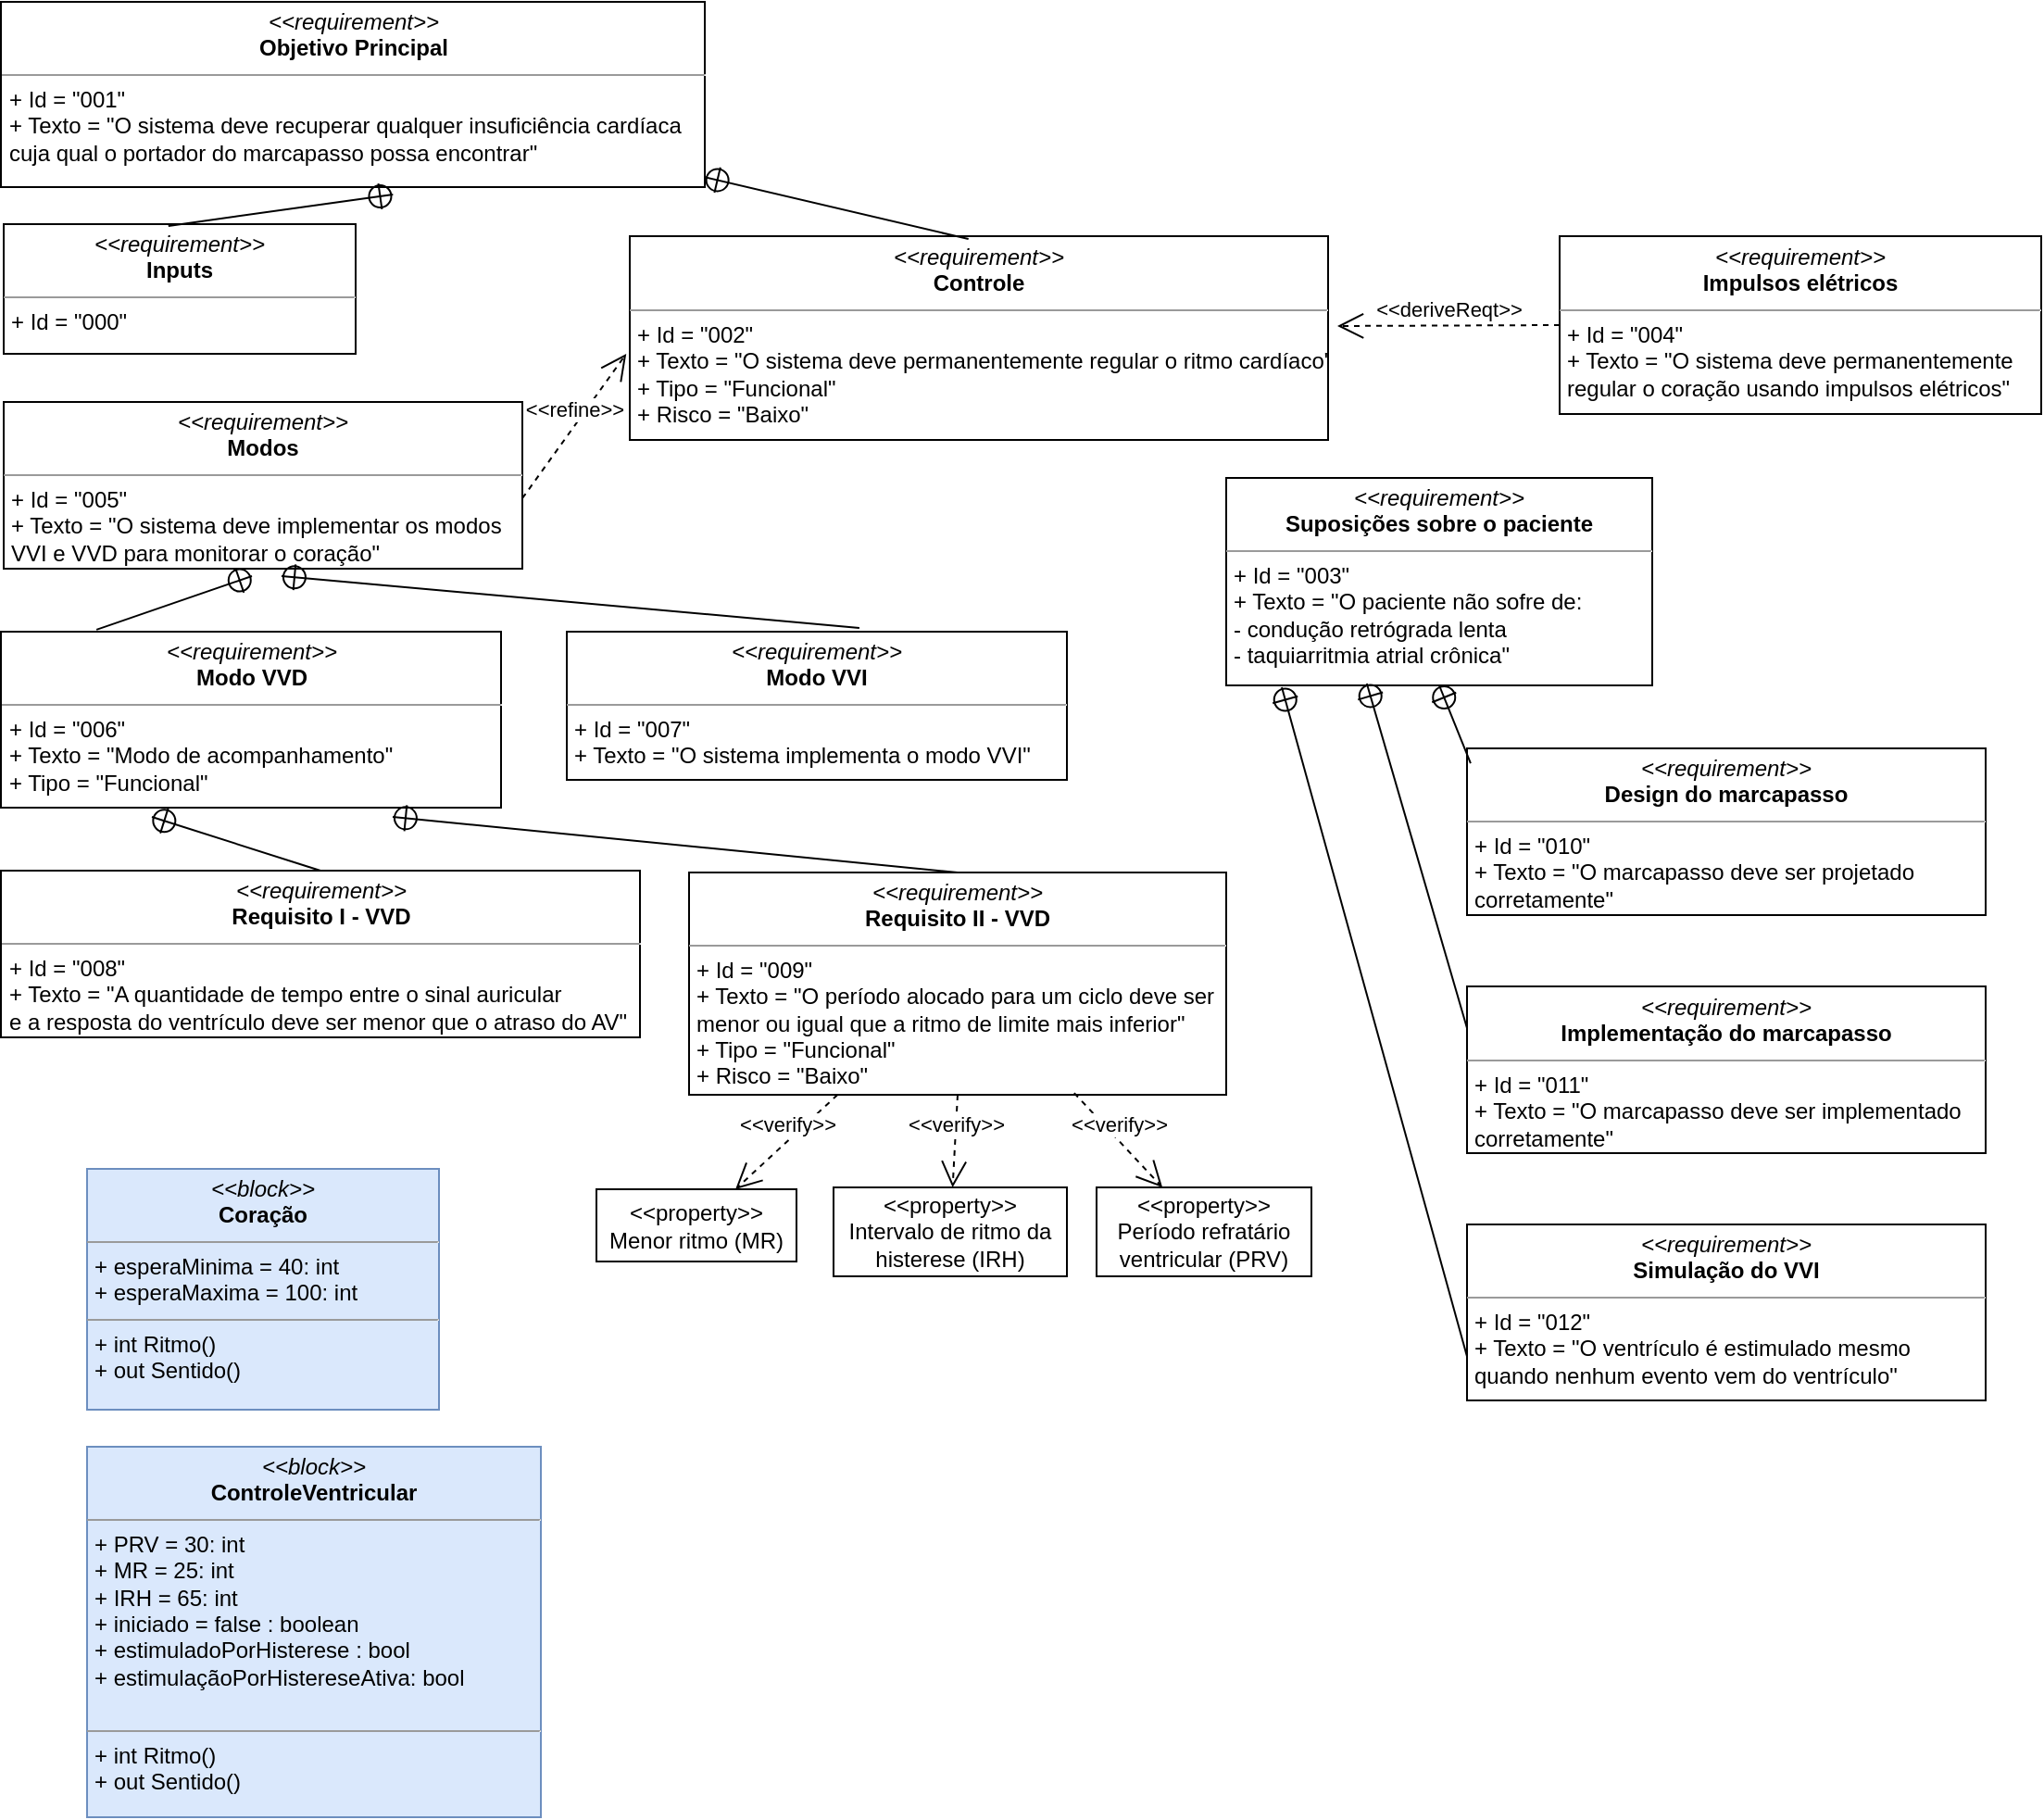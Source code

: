 <mxfile pages="1" version="11.2.5" type="google"><diagram id="b7WbjUVlmJThSf0i83Iy" name="Page-1"><mxGraphModel dx="1826" dy="799" grid="1" gridSize="10" guides="1" tooltips="1" connect="1" arrows="1" fold="1" page="1" pageScale="1" pageWidth="1169" pageHeight="827" math="0" shadow="0"><root><mxCell id="0"/><mxCell id="1" parent="0"/><mxCell id="lcYut5htCa5dopJex5zq-3" value="&lt;p style=&quot;margin: 0px ; margin-top: 4px ; text-align: center&quot;&gt;&lt;i&gt;&amp;lt;&amp;lt;requirement&amp;gt;&amp;gt;&lt;/i&gt;&lt;br&gt;&lt;b&gt;Objetivo Principal&lt;/b&gt;&lt;/p&gt;&lt;hr size=&quot;1&quot;&gt;&lt;p style=&quot;margin: 0px ; margin-left: 4px&quot;&gt;+ Id = &quot;001&quot;&lt;br&gt;+ Texto = &quot;O sistema deve recuperar qualquer insuficiência cardíaca&amp;nbsp;&lt;/p&gt;&lt;p style=&quot;margin: 0px ; margin-left: 4px&quot;&gt;cuja qual o portador do marcapasso possa encontrar&quot;&lt;/p&gt;" style="verticalAlign=top;align=left;overflow=fill;fontSize=12;fontFamily=Helvetica;html=1;" parent="1" vertex="1"><mxGeometry x="8.5" y="10" width="380" height="100" as="geometry"/></mxCell><mxCell id="lcYut5htCa5dopJex5zq-4" value="&lt;p style=&quot;margin: 0px ; margin-top: 4px ; text-align: center&quot;&gt;&lt;i&gt;&amp;lt;&amp;lt;requirement&amp;gt;&amp;gt;&lt;/i&gt;&lt;br&gt;&lt;b&gt;Inputs&lt;/b&gt;&lt;/p&gt;&lt;hr size=&quot;1&quot;&gt;&lt;p style=&quot;margin: 0px ; margin-left: 4px&quot;&gt;+ Id = &quot;000&quot;&lt;br&gt;&lt;br&gt;&lt;/p&gt;" style="verticalAlign=top;align=left;overflow=fill;fontSize=12;fontFamily=Helvetica;html=1;" parent="1" vertex="1"><mxGeometry x="10" y="130" width="190" height="70" as="geometry"/></mxCell><mxCell id="lcYut5htCa5dopJex5zq-5" value="&lt;p style=&quot;margin: 0px ; margin-top: 4px ; text-align: center&quot;&gt;&lt;i&gt;&amp;lt;&amp;lt;requirement&amp;gt;&amp;gt;&lt;/i&gt;&lt;br&gt;&lt;b&gt;Controle&lt;/b&gt;&lt;/p&gt;&lt;hr size=&quot;1&quot;&gt;&lt;p style=&quot;margin: 0px ; margin-left: 4px&quot;&gt;+ Id = &quot;002&quot;&lt;br&gt;+ Texto = &quot;O sistema deve permanentemente regular o ritmo cardíaco&lt;span&gt;&quot;&lt;/span&gt;&lt;/p&gt;&lt;p style=&quot;margin: 0px ; margin-left: 4px&quot;&gt;+ Tipo = &quot;Funcional&quot;&lt;/p&gt;&lt;p style=&quot;margin: 0px ; margin-left: 4px&quot;&gt;+ Risco = &quot;Baixo&quot;&lt;/p&gt;" style="verticalAlign=top;align=left;overflow=fill;fontSize=12;fontFamily=Helvetica;html=1;flipV=1;flipH=1;direction=west;" parent="1" vertex="1"><mxGeometry x="348" y="136.5" width="377" height="110" as="geometry"/></mxCell><mxCell id="lcYut5htCa5dopJex5zq-6" value="&lt;p style=&quot;margin: 0px ; margin-top: 4px ; text-align: center&quot;&gt;&lt;i&gt;&amp;lt;&amp;lt;requirement&amp;gt;&amp;gt;&lt;/i&gt;&lt;br&gt;&lt;b&gt;Suposições sobre o paciente&lt;/b&gt;&lt;/p&gt;&lt;hr size=&quot;1&quot;&gt;&lt;p style=&quot;margin: 0px ; margin-left: 4px&quot;&gt;+ Id = &quot;003&quot;&lt;br&gt;+ Texto = &quot;O paciente não sofre de:&lt;/p&gt;&lt;p style=&quot;margin: 0px ; margin-left: 4px&quot;&gt;&lt;span&gt;- condução retrógrada lenta&lt;/span&gt;&lt;/p&gt;&lt;p style=&quot;margin: 0px ; margin-left: 4px&quot;&gt;&lt;span&gt;- taquiarritmia atrial crônica&lt;/span&gt;&lt;span&gt;&quot;&lt;/span&gt;&lt;/p&gt;&lt;p style=&quot;margin: 0px ; margin-left: 4px&quot;&gt;&lt;br&gt;&lt;/p&gt;" style="verticalAlign=top;align=left;overflow=fill;fontSize=12;fontFamily=Helvetica;html=1;flipV=1;flipH=1;direction=west;" parent="1" vertex="1"><mxGeometry x="670" y="267" width="230" height="112" as="geometry"/></mxCell><mxCell id="lcYut5htCa5dopJex5zq-7" value="&lt;p style=&quot;margin: 0px ; margin-top: 4px ; text-align: center&quot;&gt;&lt;i&gt;&amp;lt;&amp;lt;requirement&amp;gt;&amp;gt;&lt;/i&gt;&lt;br&gt;&lt;b&gt;Impulsos elétricos&lt;/b&gt;&lt;/p&gt;&lt;hr size=&quot;1&quot;&gt;&lt;p style=&quot;margin: 0px ; margin-left: 4px&quot;&gt;+ Id = &quot;004&quot;&lt;br&gt;+ Texto = &quot;O sistema deve permanentemente&lt;/p&gt;&lt;p style=&quot;margin: 0px ; margin-left: 4px&quot;&gt;&lt;span&gt;regular o coração usando impulsos elétricos&quot;&lt;/span&gt;&lt;/p&gt;&lt;p style=&quot;margin: 0px ; margin-left: 4px&quot;&gt;&lt;br&gt;&lt;/p&gt;" style="verticalAlign=top;align=left;overflow=fill;fontSize=12;fontFamily=Helvetica;html=1;flipV=1;flipH=1;direction=west;" parent="1" vertex="1"><mxGeometry x="850" y="136.5" width="260" height="96" as="geometry"/></mxCell><mxCell id="lcYut5htCa5dopJex5zq-8" value="&lt;p style=&quot;margin: 0px ; margin-top: 4px ; text-align: center&quot;&gt;&lt;i&gt;&amp;lt;&amp;lt;requirement&amp;gt;&amp;gt;&lt;/i&gt;&lt;br&gt;&lt;b&gt;Modos&lt;/b&gt;&lt;/p&gt;&lt;hr size=&quot;1&quot;&gt;&lt;p style=&quot;margin: 0px ; margin-left: 4px&quot;&gt;+ Id = &quot;005&quot;&lt;br&gt;+ Texto = &quot;O sistema deve implementar os modos&amp;nbsp;&lt;/p&gt;&lt;p style=&quot;margin: 0px ; margin-left: 4px&quot;&gt;VVI e VVD para monitorar o coração&lt;span&gt;&quot;&lt;/span&gt;&lt;/p&gt;&lt;p style=&quot;margin: 0px ; margin-left: 4px&quot;&gt;&lt;br&gt;&lt;/p&gt;" style="verticalAlign=top;align=left;overflow=fill;fontSize=12;fontFamily=Helvetica;html=1;flipV=1;flipH=1;direction=west;" parent="1" vertex="1"><mxGeometry x="10" y="226" width="280" height="90" as="geometry"/></mxCell><mxCell id="lcYut5htCa5dopJex5zq-9" value="&lt;p style=&quot;margin: 0px ; margin-top: 4px ; text-align: center&quot;&gt;&lt;i&gt;&amp;lt;&amp;lt;requirement&amp;gt;&amp;gt;&lt;/i&gt;&lt;br&gt;&lt;b&gt;Design do marcapasso&lt;/b&gt;&lt;/p&gt;&lt;hr size=&quot;1&quot;&gt;&lt;p style=&quot;margin: 0px ; margin-left: 4px&quot;&gt;+ Id = &quot;010&quot;&lt;br&gt;+ Texto = &quot;O marcapasso deve ser projetado&amp;nbsp;&lt;/p&gt;&lt;p style=&quot;margin: 0px ; margin-left: 4px&quot;&gt;corretamente&lt;span&gt;&quot;&lt;/span&gt;&lt;/p&gt;&lt;p style=&quot;margin: 0px ; margin-left: 4px&quot;&gt;&lt;br&gt;&lt;/p&gt;" style="verticalAlign=top;align=left;overflow=fill;fontSize=12;fontFamily=Helvetica;html=1;flipV=1;flipH=1;direction=west;" parent="1" vertex="1"><mxGeometry x="800" y="413" width="280" height="90" as="geometry"/></mxCell><mxCell id="lcYut5htCa5dopJex5zq-10" value="&lt;p style=&quot;margin: 0px ; margin-top: 4px ; text-align: center&quot;&gt;&lt;i&gt;&amp;lt;&amp;lt;requirement&amp;gt;&amp;gt;&lt;/i&gt;&lt;br&gt;&lt;b&gt;Implementação do marcapasso&lt;/b&gt;&lt;/p&gt;&lt;hr size=&quot;1&quot;&gt;&lt;p style=&quot;margin: 0px ; margin-left: 4px&quot;&gt;+ Id = &quot;011&quot;&lt;br&gt;+ Texto = &quot;O marcapasso deve ser implementado&lt;/p&gt;&lt;p style=&quot;margin: 0px ; margin-left: 4px&quot;&gt;corretamente&lt;span&gt;&quot;&lt;/span&gt;&lt;/p&gt;&lt;p style=&quot;margin: 0px ; margin-left: 4px&quot;&gt;&lt;br&gt;&lt;/p&gt;" style="verticalAlign=top;align=left;overflow=fill;fontSize=12;fontFamily=Helvetica;html=1;flipV=1;flipH=1;direction=west;" parent="1" vertex="1"><mxGeometry x="800" y="541.5" width="280" height="90" as="geometry"/></mxCell><mxCell id="lcYut5htCa5dopJex5zq-11" value="&lt;p style=&quot;margin: 0px ; margin-top: 4px ; text-align: center&quot;&gt;&lt;i&gt;&amp;lt;&amp;lt;requirement&amp;gt;&amp;gt;&lt;/i&gt;&lt;br&gt;&lt;b&gt;Simulação do VVI&lt;/b&gt;&lt;/p&gt;&lt;hr size=&quot;1&quot;&gt;&lt;p style=&quot;margin: 0px ; margin-left: 4px&quot;&gt;+ Id = &quot;012&quot;&lt;br&gt;+ Texto = &quot;O ventrículo é estimulado mesmo&lt;/p&gt;&lt;p style=&quot;margin: 0px ; margin-left: 4px&quot;&gt;quando nenhum evento vem do ventrículo&quot;&lt;/p&gt;&lt;p style=&quot;margin: 0px ; margin-left: 4px&quot;&gt;&lt;br&gt;&lt;/p&gt;" style="verticalAlign=top;align=left;overflow=fill;fontSize=12;fontFamily=Helvetica;html=1;flipV=1;flipH=1;direction=west;" parent="1" vertex="1"><mxGeometry x="800" y="670" width="280" height="95" as="geometry"/></mxCell><mxCell id="lcYut5htCa5dopJex5zq-12" value="&lt;p style=&quot;margin: 0px ; margin-top: 4px ; text-align: center&quot;&gt;&lt;i&gt;&amp;lt;&amp;lt;requirement&amp;gt;&amp;gt;&lt;/i&gt;&lt;br&gt;&lt;b&gt;Modo VVI&lt;/b&gt;&lt;/p&gt;&lt;hr size=&quot;1&quot;&gt;&lt;p style=&quot;margin: 0px ; margin-left: 4px&quot;&gt;+ Id = &quot;007&quot;&lt;br&gt;+ Texto = &quot;O sistema implementa o modo VVI&lt;span&gt;&quot;&lt;/span&gt;&lt;/p&gt;&lt;p style=&quot;margin: 0px ; margin-left: 4px&quot;&gt;&lt;br&gt;&lt;/p&gt;" style="verticalAlign=top;align=left;overflow=fill;fontSize=12;fontFamily=Helvetica;html=1;flipV=1;flipH=1;direction=west;" parent="1" vertex="1"><mxGeometry x="314" y="350" width="270" height="80" as="geometry"/></mxCell><mxCell id="lcYut5htCa5dopJex5zq-13" value="&lt;p style=&quot;margin: 0px ; margin-top: 4px ; text-align: center&quot;&gt;&lt;i&gt;&amp;lt;&amp;lt;requirement&amp;gt;&amp;gt;&lt;/i&gt;&lt;br&gt;&lt;b&gt;Modo VVD&lt;/b&gt;&lt;/p&gt;&lt;hr size=&quot;1&quot;&gt;&lt;p style=&quot;margin: 0px ; margin-left: 4px&quot;&gt;+ Id = &quot;006&quot;&lt;br&gt;+ Texto = &quot;Modo de acompanhamento&lt;span&gt;&quot;&lt;/span&gt;&lt;/p&gt;&lt;p style=&quot;margin: 0px ; margin-left: 4px&quot;&gt;&lt;span&gt;+ Tipo = &quot;Funcional&quot;&lt;/span&gt;&lt;/p&gt;&lt;p style=&quot;margin: 0px ; margin-left: 4px&quot;&gt;&lt;span&gt;&lt;br&gt;&lt;/span&gt;&lt;/p&gt;&lt;p style=&quot;margin: 0px ; margin-left: 4px&quot;&gt;&lt;br&gt;&lt;/p&gt;" style="verticalAlign=top;align=left;overflow=fill;fontSize=12;fontFamily=Helvetica;html=1;flipV=1;flipH=1;direction=west;" parent="1" vertex="1"><mxGeometry x="8.5" y="350" width="270" height="95" as="geometry"/></mxCell><mxCell id="lcYut5htCa5dopJex5zq-14" value="&lt;p style=&quot;margin: 0px ; margin-top: 4px ; text-align: center&quot;&gt;&lt;i&gt;&amp;lt;&amp;lt;requirement&amp;gt;&amp;gt;&lt;/i&gt;&lt;br&gt;&lt;b&gt;Requisito I - VVD&lt;/b&gt;&lt;/p&gt;&lt;hr size=&quot;1&quot;&gt;&lt;p style=&quot;margin: 0px ; margin-left: 4px&quot;&gt;+ Id = &quot;008&quot;&lt;br&gt;+ Texto = &quot;A quantidade de tempo entre o sinal auricular&lt;/p&gt;&lt;p style=&quot;margin: 0px ; margin-left: 4px&quot;&gt;&lt;span&gt;e a resposta do ventrículo deve ser menor que o atraso do AV&quot;&lt;/span&gt;&lt;/p&gt;&lt;p style=&quot;margin: 0px ; margin-left: 4px&quot;&gt;&lt;br&gt;&lt;/p&gt;" style="verticalAlign=top;align=left;overflow=fill;fontSize=12;fontFamily=Helvetica;html=1;flipV=1;flipH=1;direction=west;" parent="1" vertex="1"><mxGeometry x="8.5" y="479" width="345" height="90" as="geometry"/></mxCell><mxCell id="lcYut5htCa5dopJex5zq-15" value="&lt;p style=&quot;margin: 0px ; margin-top: 4px ; text-align: center&quot;&gt;&lt;i&gt;&amp;lt;&amp;lt;requirement&amp;gt;&amp;gt;&lt;/i&gt;&lt;br&gt;&lt;b&gt;Requisito II - VVD&lt;/b&gt;&lt;/p&gt;&lt;hr size=&quot;1&quot;&gt;&lt;p style=&quot;margin: 0px ; margin-left: 4px&quot;&gt;+ Id = &quot;009&quot;&lt;br&gt;+ Texto = &quot;O período alocado para um ciclo deve ser&amp;nbsp;&lt;/p&gt;&lt;p style=&quot;margin: 0px ; margin-left: 4px&quot;&gt;menor ou igual que a ritmo de limite mais inferior&lt;span&gt;&quot;&lt;/span&gt;&lt;/p&gt;&lt;p style=&quot;margin: 0px ; margin-left: 4px&quot;&gt;+ Tipo = &quot;Funcional&quot;&lt;/p&gt;&lt;p style=&quot;margin: 0px ; margin-left: 4px&quot;&gt;+ Risco = &quot;Baixo&quot;&lt;/p&gt;&lt;p style=&quot;margin: 0px ; margin-left: 4px&quot;&gt;&lt;br&gt;&lt;/p&gt;" style="verticalAlign=top;align=left;overflow=fill;fontSize=12;fontFamily=Helvetica;html=1;flipV=1;flipH=1;direction=west;" parent="1" vertex="1"><mxGeometry x="380" y="480" width="290" height="120" as="geometry"/></mxCell><mxCell id="lcYut5htCa5dopJex5zq-17" value="&amp;lt;&amp;lt;property&amp;gt;&amp;gt;&lt;br&gt;Menor ritmo (MR)" style="shape=rect;html=1;whiteSpace=wrap;align=center;" parent="1" vertex="1"><mxGeometry x="330" y="651" width="108" height="39" as="geometry"/></mxCell><mxCell id="lcYut5htCa5dopJex5zq-18" value="&amp;lt;&amp;lt;property&amp;gt;&amp;gt;&lt;br&gt;Período refratário ventricular (PRV)" style="shape=rect;html=1;whiteSpace=wrap;align=center;" parent="1" vertex="1"><mxGeometry x="600" y="650" width="116" height="48" as="geometry"/></mxCell><mxCell id="lcYut5htCa5dopJex5zq-19" value="&amp;lt;&amp;lt;property&amp;gt;&amp;gt;&lt;br&gt;Intervalo de ritmo da histerese (IRH)" style="shape=rect;html=1;whiteSpace=wrap;align=center;" parent="1" vertex="1"><mxGeometry x="458" y="650" width="126" height="48" as="geometry"/></mxCell><mxCell id="lcYut5htCa5dopJex5zq-22" value="&amp;lt;&amp;lt;verify&amp;gt;&amp;gt;" style="edgeStyle=none;html=1;endArrow=open;endSize=12;dashed=1;verticalAlign=bottom;" parent="1" source="lcYut5htCa5dopJex5zq-15" target="lcYut5htCa5dopJex5zq-17" edge="1"><mxGeometry width="160" relative="1" as="geometry"><mxPoint x="390" y="630" as="sourcePoint"/><mxPoint x="550" y="630" as="targetPoint"/></mxGeometry></mxCell><mxCell id="lcYut5htCa5dopJex5zq-25" value="&amp;lt;&amp;lt;verify&amp;gt;&amp;gt;" style="edgeStyle=none;html=1;endArrow=open;endSize=12;dashed=1;verticalAlign=bottom;exitX=0.5;exitY=0;exitDx=0;exitDy=0;" parent="1" source="lcYut5htCa5dopJex5zq-15" target="lcYut5htCa5dopJex5zq-19" edge="1"><mxGeometry width="160" relative="1" as="geometry"><mxPoint x="490" y="620" as="sourcePoint"/><mxPoint x="650" y="620" as="targetPoint"/></mxGeometry></mxCell><mxCell id="lcYut5htCa5dopJex5zq-26" value="&amp;lt;&amp;lt;verify&amp;gt;&amp;gt;" style="edgeStyle=none;html=1;endArrow=open;endSize=12;dashed=1;verticalAlign=bottom;exitX=0.717;exitY=0.992;exitDx=0;exitDy=0;exitPerimeter=0;" parent="1" source="lcYut5htCa5dopJex5zq-15" target="lcYut5htCa5dopJex5zq-18" edge="1"><mxGeometry width="160" relative="1" as="geometry"><mxPoint x="590" y="630" as="sourcePoint"/><mxPoint x="750" y="630" as="targetPoint"/></mxGeometry></mxCell><mxCell id="lcYut5htCa5dopJex5zq-27" value="&amp;lt;&amp;lt;refine&amp;gt;&amp;gt;" style="edgeStyle=none;html=1;endArrow=open;endSize=12;dashed=1;verticalAlign=bottom;exitX=1;exitY=0.578;exitDx=0;exitDy=0;exitPerimeter=0;entryX=-0.005;entryY=0.577;entryDx=0;entryDy=0;entryPerimeter=0;" parent="1" source="lcYut5htCa5dopJex5zq-8" target="lcYut5htCa5dopJex5zq-5" edge="1"><mxGeometry width="160" relative="1" as="geometry"><mxPoint x="340" y="280" as="sourcePoint"/><mxPoint x="500" y="280" as="targetPoint"/></mxGeometry></mxCell><mxCell id="lcYut5htCa5dopJex5zq-35" value="&amp;lt;&amp;lt;deriveReqt&amp;gt;&amp;gt;" style="edgeStyle=none;html=1;endArrow=open;endSize=12;dashed=1;verticalAlign=bottom;exitX=1;exitY=0.5;exitDx=0;exitDy=0;" parent="1" source="lcYut5htCa5dopJex5zq-7" edge="1"><mxGeometry width="160" relative="1" as="geometry"><mxPoint x="660" y="300" as="sourcePoint"/><mxPoint x="730" y="185" as="targetPoint"/></mxGeometry></mxCell><mxCell id="lcYut5htCa5dopJex5zq-36" value="" style="edgeStyle=none;html=1;startArrow=sysMLPackCont;startSize=12;endArrow=none;entryX=0.485;entryY=0.014;entryDx=0;entryDy=0;entryPerimeter=0;" parent="1" source="lcYut5htCa5dopJex5zq-3" target="lcYut5htCa5dopJex5zq-5" edge="1"><mxGeometry width="160" relative="1" as="geometry"><mxPoint x="230" y="150" as="sourcePoint"/><mxPoint x="390" y="150" as="targetPoint"/></mxGeometry></mxCell><mxCell id="lcYut5htCa5dopJex5zq-37" value="" style="edgeStyle=none;html=1;startArrow=sysMLPackCont;startSize=12;endArrow=none;exitX=0.557;exitY=1.04;exitDx=0;exitDy=0;entryX=0.468;entryY=0.014;entryDx=0;entryDy=0;entryPerimeter=0;exitPerimeter=0;" parent="1" source="lcYut5htCa5dopJex5zq-3" target="lcYut5htCa5dopJex5zq-4" edge="1"><mxGeometry width="160" relative="1" as="geometry"><mxPoint x="260" y="160" as="sourcePoint"/><mxPoint x="420" y="160" as="targetPoint"/></mxGeometry></mxCell><mxCell id="lcYut5htCa5dopJex5zq-38" value="" style="edgeStyle=none;html=1;startArrow=sysMLPackCont;startSize=12;endArrow=none;entryX=0.585;entryY=-0.025;entryDx=0;entryDy=0;entryPerimeter=0;" parent="1" target="lcYut5htCa5dopJex5zq-12" edge="1"><mxGeometry width="160" relative="1" as="geometry"><mxPoint x="160" y="320" as="sourcePoint"/><mxPoint x="520" y="320" as="targetPoint"/></mxGeometry></mxCell><mxCell id="lcYut5htCa5dopJex5zq-39" value="" style="edgeStyle=none;html=1;startArrow=sysMLPackCont;startSize=12;endArrow=none;entryX=0.191;entryY=-0.011;entryDx=0;entryDy=0;entryPerimeter=0;" parent="1" target="lcYut5htCa5dopJex5zq-13" edge="1"><mxGeometry width="160" relative="1" as="geometry"><mxPoint x="144" y="320" as="sourcePoint"/><mxPoint x="130" y="340" as="targetPoint"/></mxGeometry></mxCell><mxCell id="lcYut5htCa5dopJex5zq-40" value="" style="edgeStyle=none;html=1;startArrow=sysMLPackCont;startSize=12;endArrow=none;entryX=0.5;entryY=1;entryDx=0;entryDy=0;" parent="1" target="lcYut5htCa5dopJex5zq-15" edge="1"><mxGeometry width="160" relative="1" as="geometry"><mxPoint x="220" y="450" as="sourcePoint"/><mxPoint x="370" y="460" as="targetPoint"/></mxGeometry></mxCell><mxCell id="lcYut5htCa5dopJex5zq-41" value="" style="edgeStyle=none;html=1;startArrow=sysMLPackCont;startSize=12;endArrow=none;entryX=0.5;entryY=1;entryDx=0;entryDy=0;" parent="1" target="lcYut5htCa5dopJex5zq-14" edge="1"><mxGeometry width="160" relative="1" as="geometry"><mxPoint x="90" y="450" as="sourcePoint"/><mxPoint x="230" y="460" as="targetPoint"/></mxGeometry></mxCell><mxCell id="lcYut5htCa5dopJex5zq-43" value="" style="edgeStyle=none;html=1;startArrow=sysMLPackCont;startSize=12;endArrow=none;exitX=0.33;exitY=0.991;exitDx=0;exitDy=0;exitPerimeter=0;entryX=1;entryY=0.75;entryDx=0;entryDy=0;" parent="1" source="lcYut5htCa5dopJex5zq-6" target="lcYut5htCa5dopJex5zq-10" edge="1"><mxGeometry width="160" relative="1" as="geometry"><mxPoint x="760" y="530" as="sourcePoint"/><mxPoint x="920" y="530" as="targetPoint"/></mxGeometry></mxCell><mxCell id="lcYut5htCa5dopJex5zq-44" value="" style="edgeStyle=none;html=1;startArrow=sysMLPackCont;startSize=12;endArrow=none;entryX=1;entryY=0.25;entryDx=0;entryDy=0;" parent="1" target="lcYut5htCa5dopJex5zq-11" edge="1"><mxGeometry width="160" relative="1" as="geometry"><mxPoint x="700" y="380" as="sourcePoint"/><mxPoint x="860" y="450" as="targetPoint"/></mxGeometry></mxCell><mxCell id="lcYut5htCa5dopJex5zq-45" value="" style="edgeStyle=none;html=1;startArrow=sysMLPackCont;startSize=12;endArrow=none;exitX=0.5;exitY=0;exitDx=0;exitDy=0;entryX=0.007;entryY=0.089;entryDx=0;entryDy=0;entryPerimeter=0;" parent="1" source="lcYut5htCa5dopJex5zq-6" target="lcYut5htCa5dopJex5zq-9" edge="1"><mxGeometry width="160" relative="1" as="geometry"><mxPoint x="790" y="400" as="sourcePoint"/><mxPoint x="950" y="400" as="targetPoint"/></mxGeometry></mxCell><mxCell id="lcYut5htCa5dopJex5zq-46" value="&lt;p style=&quot;margin: 0px ; margin-top: 4px ; text-align: center&quot;&gt;&lt;i&gt;&amp;lt;&amp;lt;block&amp;gt;&amp;gt;&lt;/i&gt;&lt;br&gt;&lt;b&gt;Coração&lt;/b&gt;&lt;/p&gt;&lt;hr size=&quot;1&quot;&gt;&lt;p style=&quot;margin: 0px ; margin-left: 4px&quot;&gt;+ esperaMinima = 40: int&lt;br&gt;+ esperaMaxima = 100: int&lt;/p&gt;&lt;hr size=&quot;1&quot;&gt;&lt;p style=&quot;margin: 0px ; margin-left: 4px&quot;&gt;+ int Ritmo()&lt;br&gt;+ out Sentido()&lt;/p&gt;" style="verticalAlign=top;align=left;overflow=fill;fontSize=12;fontFamily=Helvetica;html=1;fillColor=#dae8fc;strokeColor=#6c8ebf;" parent="1" vertex="1"><mxGeometry x="55" y="640" width="190" height="130" as="geometry"/></mxCell><mxCell id="YmZwWEN0dyPxqV8iEZlP-1" value="&lt;p style=&quot;margin: 0px ; margin-top: 4px ; text-align: center&quot;&gt;&lt;i&gt;&amp;lt;&amp;lt;block&amp;gt;&amp;gt;&lt;/i&gt;&lt;br&gt;&lt;b&gt;ControleVentricular&lt;/b&gt;&lt;/p&gt;&lt;hr size=&quot;1&quot;&gt;&lt;p style=&quot;margin: 0px ; margin-left: 4px&quot;&gt;+ PRV = 30: int&lt;br&gt;+ MR = 25: int&lt;/p&gt;&lt;p style=&quot;margin: 0px ; margin-left: 4px&quot;&gt;+ IRH = 65: int&lt;/p&gt;&lt;p style=&quot;margin: 0px ; margin-left: 4px&quot;&gt;+ iniciado = false : boolean&lt;/p&gt;&lt;p style=&quot;margin: 0px ; margin-left: 4px&quot;&gt;+ estimuladoPorHisterese : bool&lt;/p&gt;&lt;p style=&quot;margin: 0px ; margin-left: 4px&quot;&gt;+ estimulaçãoPorHistereseAtiva: bool&lt;/p&gt;&lt;p style=&quot;margin: 0px ; margin-left: 4px&quot;&gt;&lt;br&gt;&lt;/p&gt;&lt;hr size=&quot;1&quot;&gt;&lt;p style=&quot;margin: 0px ; margin-left: 4px&quot;&gt;+ int Ritmo()&lt;br&gt;+ out Sentido()&lt;/p&gt;" style="verticalAlign=top;align=left;overflow=fill;fontSize=12;fontFamily=Helvetica;html=1;fillColor=#dae8fc;strokeColor=#6c8ebf;" vertex="1" parent="1"><mxGeometry x="55" y="790" width="245" height="200" as="geometry"/></mxCell></root></mxGraphModel></diagram></mxfile>